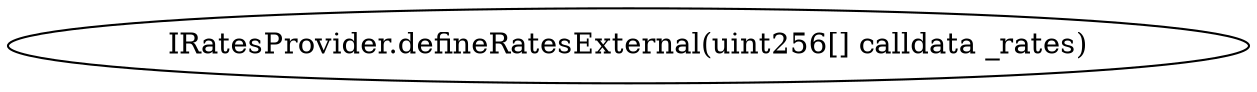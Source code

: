 digraph "" {
	graph [bb="0,0,499.89,36"];
	node [label="\N"];
	"IRatesProvider.defineRatesExternal(uint256[] calldata _rates)"	 [height=0.5,
		pos="249.95,18",
		width=6.9429];
}
digraph "" {
	graph [bb="0,0,499.89,36"];
	node [label="\N"];
	"IRatesProvider.defineRatesExternal(uint256[] calldata _rates)"	 [height=0.5,
		pos="249.95,18",
		width=6.9429];
}
digraph "" {
	graph [bb="0,0,499.89,36"];
	node [label="\N"];
	"IRatesProvider.defineRatesExternal(uint256[] calldata _rates)"	 [height=0.5,
		pos="249.95,18",
		width=6.9429];
}
digraph "" {
	graph [bb="0,0,499.89,36"];
	node [label="\N"];
	"IRatesProvider.defineRatesExternal(uint256[] calldata _rates)"	 [height=0.5,
		pos="249.95,18",
		width=6.9429];
}
digraph "" {
	graph [bb="0,0,499.89,36"];
	node [label="\N"];
	"IRatesProvider.defineRatesExternal(uint256[] calldata _rates)"	 [height=0.5,
		pos="249.95,18",
		width=6.9429];
}
